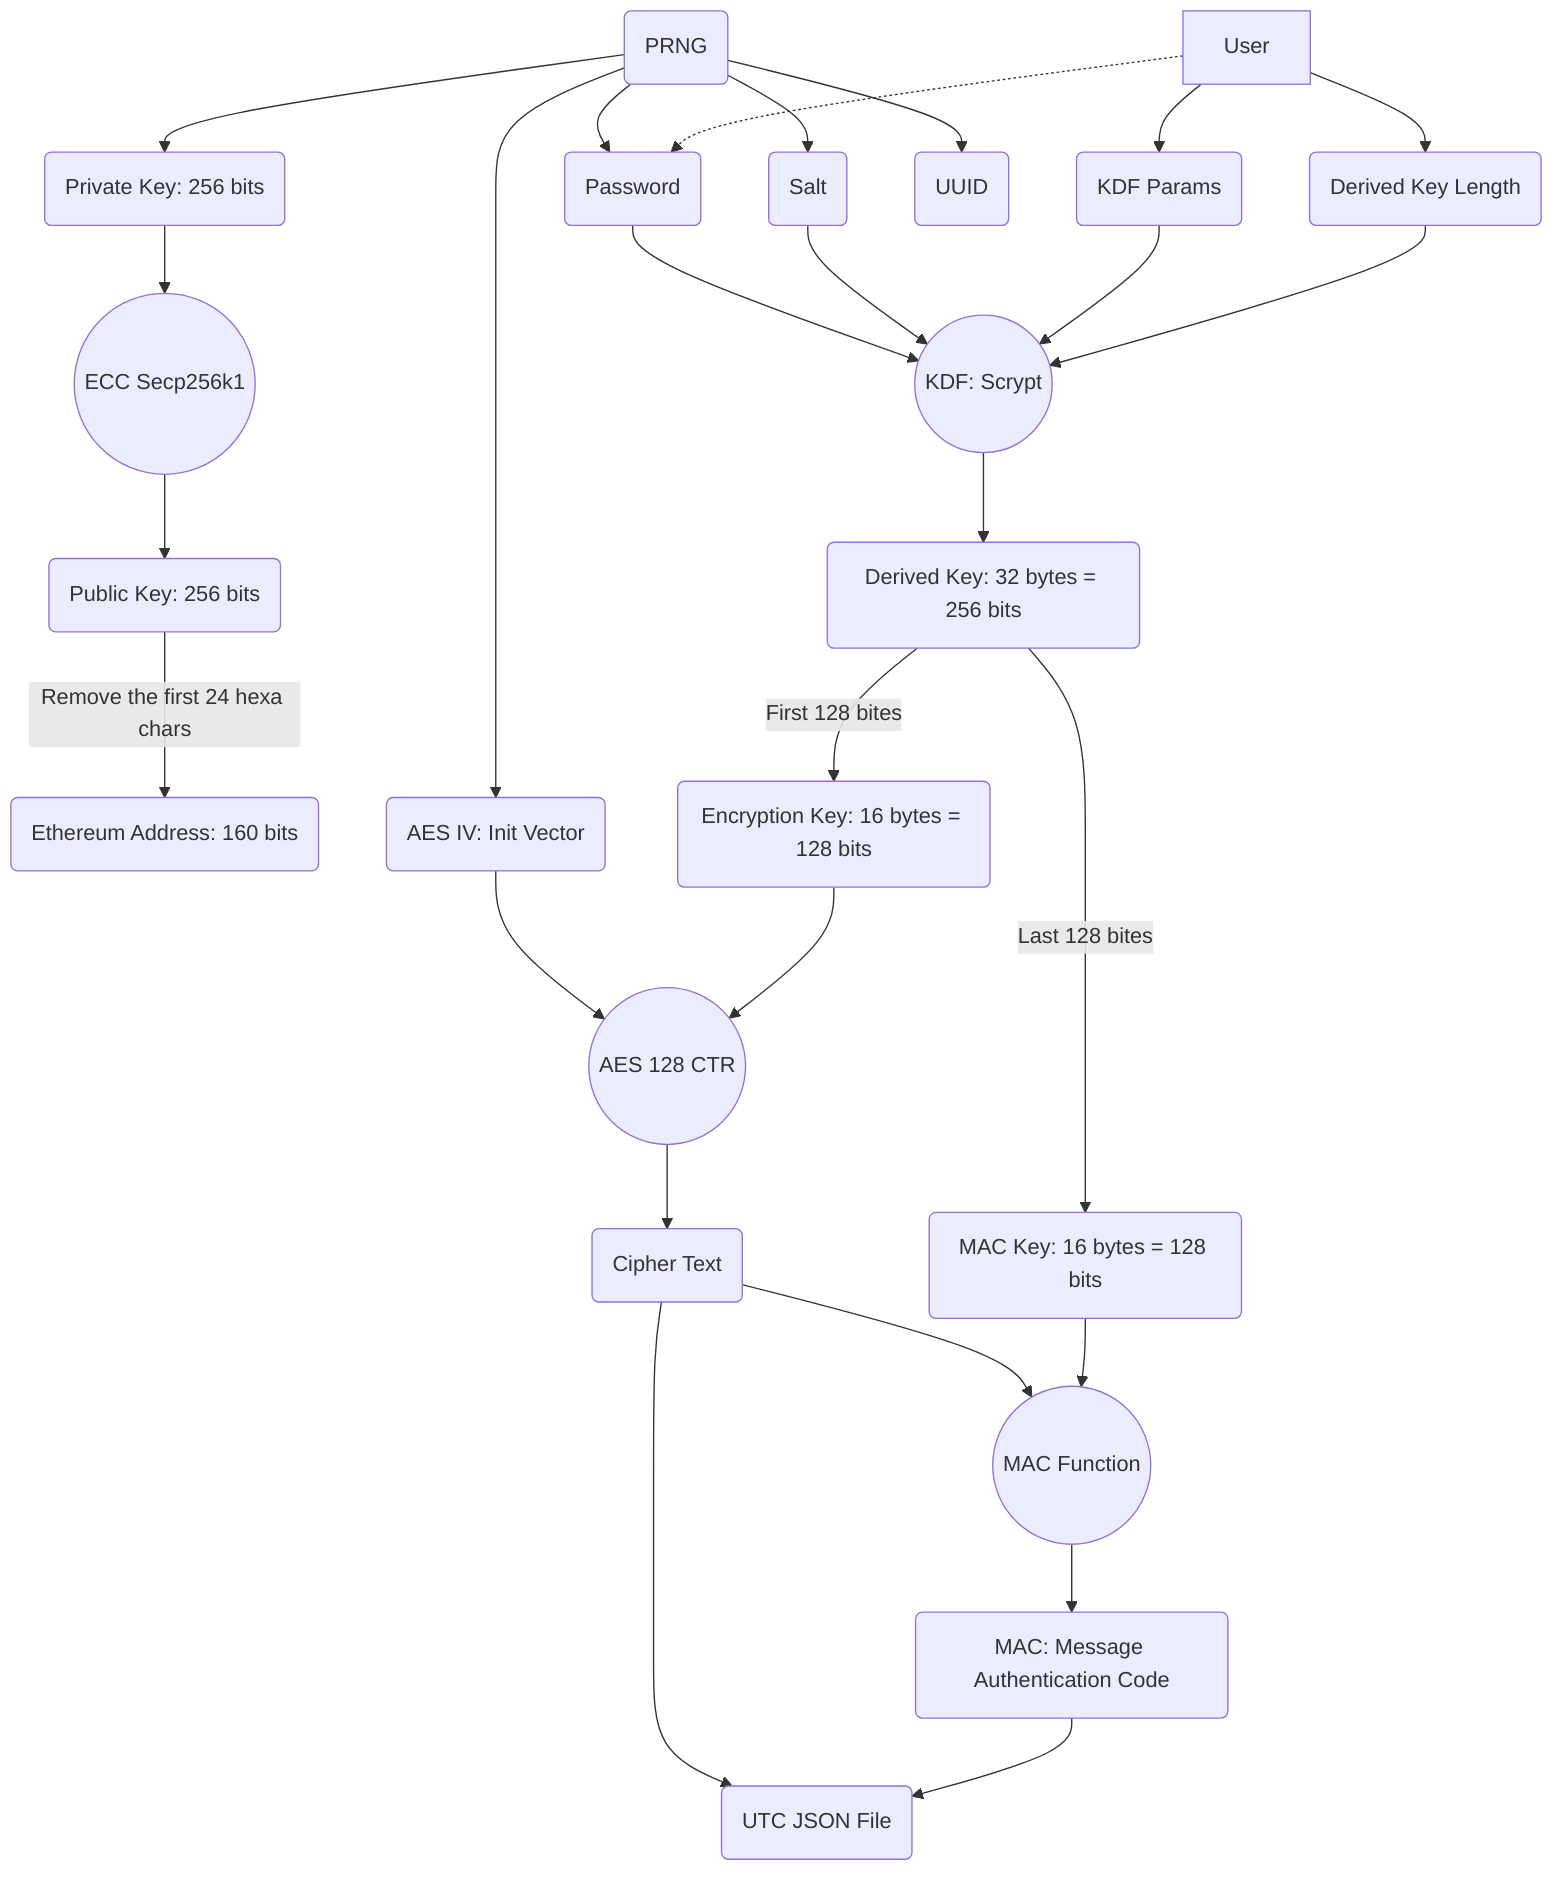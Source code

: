 graph TB

PRNG(PRNG)
User[User]
Priv(Private Key: 256 bits)
Pub(Public Key: 256 bits)
Addr(Ethereum Address: 160 bits)
ECC((ECC Secp256k1))
KDF((KDF: Scrypt))
Pwd(Password)
Salt(Salt)
KdfParams(KDF Params)
UUID(UUID)
DkLen(Derived Key Length)
UTCFile(UTC JSON File)
AES((AES 128 CTR))
AES_IV(AES IV: Init Vector)
MAC(MAC: Message Authentication Code)
DerivedKey(Derived Key: 32 bytes = 256 bits)
EncKey(Encryption Key: 16 bytes = 128 bits)
MacKey(MAC Key: 16 bytes = 128 bits)
CipherText(Cipher Text)
MacFunc((MAC Function))

PRNG --> Priv;
PRNG --> Pwd;
PRNG --> Salt;
User -.-> Pwd;
User --> KdfParams;
PRNG --> UUID;
Priv --> ECC;
ECC --> Pub;
Pub -->|Remove the first 24 hexa chars| Addr;
Pwd --> KDF;
Salt --> KDF;
KdfParams --> KDF;
DkLen --> KDF;
User --> DkLen;
AES_IV --> AES;
PRNG --> AES_IV;
KDF --> DerivedKey;
DerivedKey -->|First 128 bites| EncKey;
DerivedKey -->|Last 128 bites| MacKey;
EncKey --> AES;
AES --> CipherText;
CipherText --> MacFunc;
MacKey --> MacFunc;
MacFunc --> MAC;
CipherText --> UTCFile;
MAC --> UTCFile;